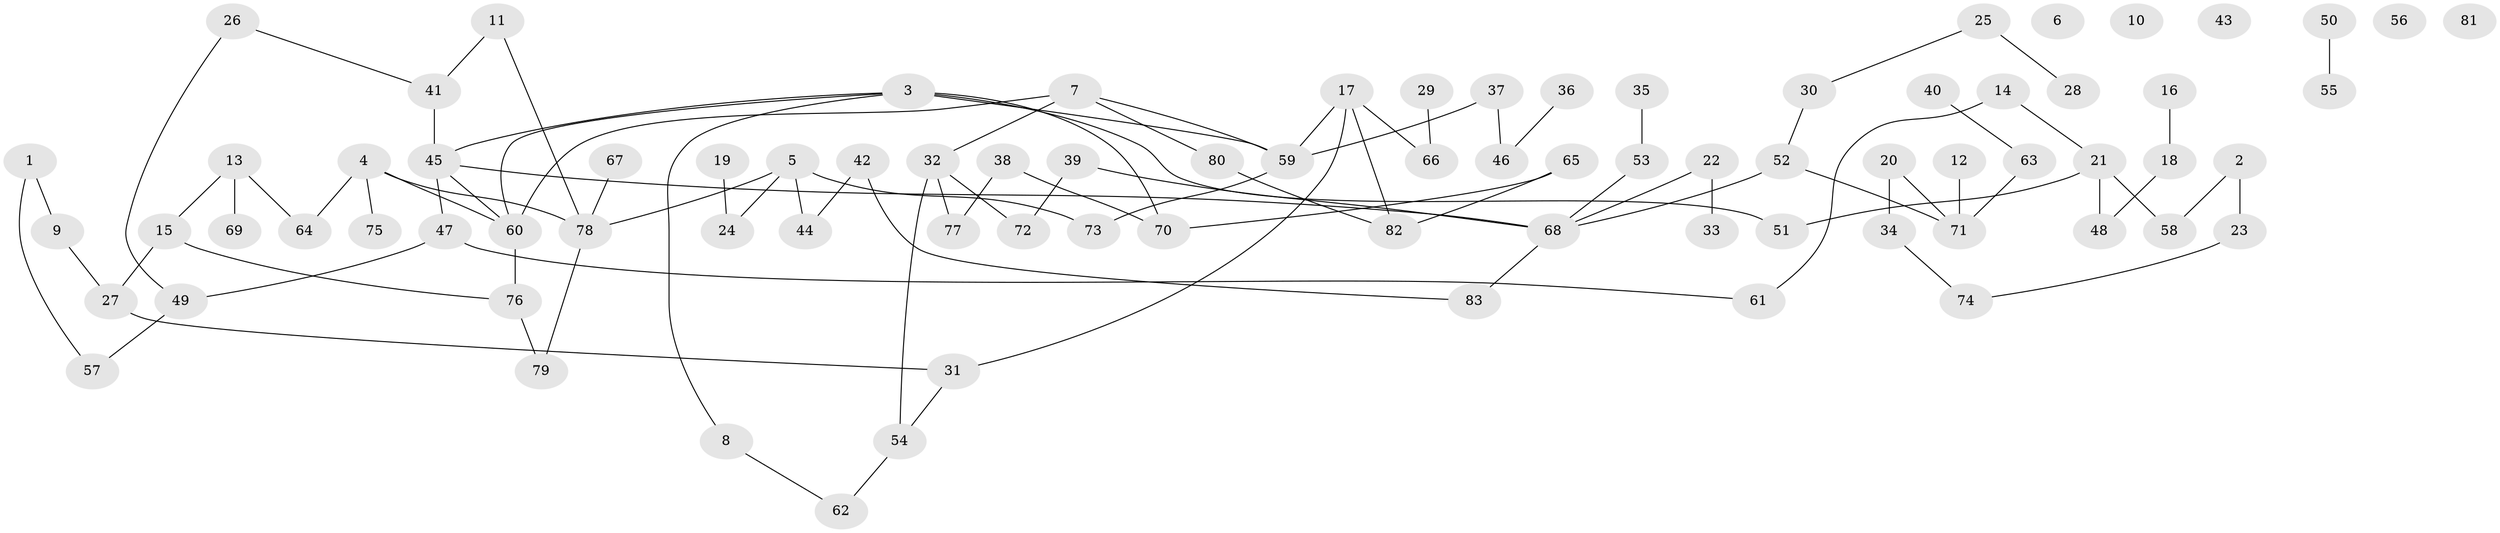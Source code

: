 // coarse degree distribution, {2: 0.32727272727272727, 7: 0.03636363636363636, 4: 0.16363636363636364, 0: 0.10909090909090909, 1: 0.2, 3: 0.10909090909090909, 6: 0.03636363636363636, 5: 0.01818181818181818}
// Generated by graph-tools (version 1.1) at 2025/41/03/06/25 10:41:24]
// undirected, 83 vertices, 94 edges
graph export_dot {
graph [start="1"]
  node [color=gray90,style=filled];
  1;
  2;
  3;
  4;
  5;
  6;
  7;
  8;
  9;
  10;
  11;
  12;
  13;
  14;
  15;
  16;
  17;
  18;
  19;
  20;
  21;
  22;
  23;
  24;
  25;
  26;
  27;
  28;
  29;
  30;
  31;
  32;
  33;
  34;
  35;
  36;
  37;
  38;
  39;
  40;
  41;
  42;
  43;
  44;
  45;
  46;
  47;
  48;
  49;
  50;
  51;
  52;
  53;
  54;
  55;
  56;
  57;
  58;
  59;
  60;
  61;
  62;
  63;
  64;
  65;
  66;
  67;
  68;
  69;
  70;
  71;
  72;
  73;
  74;
  75;
  76;
  77;
  78;
  79;
  80;
  81;
  82;
  83;
  1 -- 9;
  1 -- 57;
  2 -- 23;
  2 -- 58;
  3 -- 8;
  3 -- 45;
  3 -- 51;
  3 -- 59;
  3 -- 60;
  3 -- 70;
  4 -- 60;
  4 -- 64;
  4 -- 75;
  4 -- 78;
  5 -- 24;
  5 -- 44;
  5 -- 73;
  5 -- 78;
  7 -- 32;
  7 -- 59;
  7 -- 60;
  7 -- 80;
  8 -- 62;
  9 -- 27;
  11 -- 41;
  11 -- 78;
  12 -- 71;
  13 -- 15;
  13 -- 64;
  13 -- 69;
  14 -- 21;
  14 -- 61;
  15 -- 27;
  15 -- 76;
  16 -- 18;
  17 -- 31;
  17 -- 59;
  17 -- 66;
  17 -- 82;
  18 -- 48;
  19 -- 24;
  20 -- 34;
  20 -- 71;
  21 -- 48;
  21 -- 51;
  21 -- 58;
  22 -- 33;
  22 -- 68;
  23 -- 74;
  25 -- 28;
  25 -- 30;
  26 -- 41;
  26 -- 49;
  27 -- 31;
  29 -- 66;
  30 -- 52;
  31 -- 54;
  32 -- 54;
  32 -- 72;
  32 -- 77;
  34 -- 74;
  35 -- 53;
  36 -- 46;
  37 -- 46;
  37 -- 59;
  38 -- 70;
  38 -- 77;
  39 -- 68;
  39 -- 72;
  40 -- 63;
  41 -- 45;
  42 -- 44;
  42 -- 83;
  45 -- 47;
  45 -- 60;
  45 -- 68;
  47 -- 49;
  47 -- 61;
  49 -- 57;
  50 -- 55;
  52 -- 68;
  52 -- 71;
  53 -- 68;
  54 -- 62;
  59 -- 73;
  60 -- 76;
  63 -- 71;
  65 -- 70;
  65 -- 82;
  67 -- 78;
  68 -- 83;
  76 -- 79;
  78 -- 79;
  80 -- 82;
}
